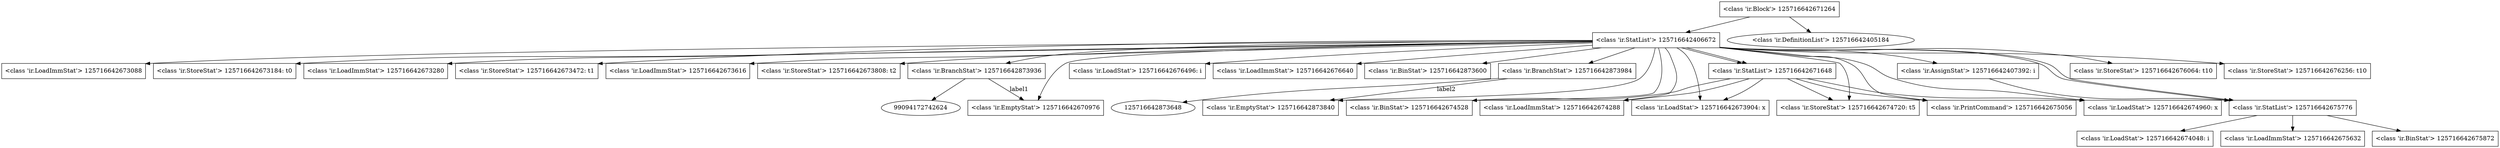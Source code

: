 digraph G {
125716642673088 [shape=box,label="<class 'ir.LoadImmStat'> 125716642673088" ];
125716642673184 [shape=box,label="<class 'ir.StoreStat'> 125716642673184: t0" ];
125716642673280 [shape=box,label="<class 'ir.LoadImmStat'> 125716642673280" ];
125716642673472 [shape=box,label="<class 'ir.StoreStat'> 125716642673472: t1" ];
125716642673616 [shape=box,label="<class 'ir.LoadImmStat'> 125716642673616" ];
125716642673808 [shape=box,label="<class 'ir.StoreStat'> 125716642673808: t2" ];
125716642670976 [shape=box,label="<class 'ir.EmptyStat'> 125716642670976" ];
125716642676496 [shape=box,label="<class 'ir.LoadStat'> 125716642676496: i" ];
125716642676640 [shape=box,label="<class 'ir.LoadImmStat'> 125716642676640" ];
125716642873600 [shape=box,label="<class 'ir.BinStat'> 125716642873600" ];
125716642873984 [shape=box,label="<class 'ir.BranchStat'> 125716642873984" ];
125716642873984 -> 125716642873840 [label=label2];
125716642873984 -> 125716642873648;
125716642673904 [shape=box,label="<class 'ir.LoadStat'> 125716642673904: x" ];
125716642674288 [shape=box,label="<class 'ir.LoadImmStat'> 125716642674288" ];
125716642674528 [shape=box,label="<class 'ir.BinStat'> 125716642674528" ];
125716642674720 [shape=box,label="<class 'ir.StoreStat'> 125716642674720: t5" ];
125716642674960 [shape=box,label="<class 'ir.LoadStat'> 125716642674960: x" ];
125716642675056 [shape=box,label="<class 'ir.PrintCommand'> 125716642675056" ];
125716642671648 [shape=box,label="<class 'ir.StatList'> 125716642671648" ];
125716642671648 -> 125716642673904 [pos=0];
125716642671648 -> 125716642674288 [pos=1];
125716642671648 -> 125716642674528 [pos=2];
125716642671648 -> 125716642674720 [pos=3];
125716642671648 -> 125716642674960 [pos=4];
125716642671648 -> 125716642675056 [pos=5];
125716642674048 [shape=box,label="<class 'ir.LoadStat'> 125716642674048: i" ];
125716642675632 [shape=box,label="<class 'ir.LoadImmStat'> 125716642675632" ];
125716642675872 [shape=box,label="<class 'ir.BinStat'> 125716642675872" ];
125716642675776 [shape=box,label="<class 'ir.StatList'> 125716642675776" ];
125716642675776 -> 125716642674048 [pos=0];
125716642675776 -> 125716642675632 [pos=1];
125716642675776 -> 125716642675872 [pos=2];
125716642676064 [shape=box,label="<class 'ir.StoreStat'> 125716642676064: t10" ];
125716642676256 [shape=box,label="<class 'ir.StoreStat'> 125716642676256: t10" ];
125716642407392 [shape=box,label="<class 'ir.AssignStat'> 125716642407392: i" ];
125716642407392 -> 125716642675776;
125716642873936 [shape=box,label="<class 'ir.BranchStat'> 125716642873936" ];
125716642873936 -> 125716642670976 [label=label1];
125716642873936 -> 99094172742624;
125716642873840 [shape=box,label="<class 'ir.EmptyStat'> 125716642873840" ];
125716642406672 [shape=box,label="<class 'ir.StatList'> 125716642406672" ];
125716642406672 -> 125716642673088 [pos=0];
125716642406672 -> 125716642673184 [pos=1];
125716642406672 -> 125716642673280 [pos=2];
125716642406672 -> 125716642673472 [pos=3];
125716642406672 -> 125716642673616 [pos=4];
125716642406672 -> 125716642673808 [pos=5];
125716642406672 -> 125716642670976 [pos=6];
125716642406672 -> 125716642676496 [pos=7];
125716642406672 -> 125716642676640 [pos=8];
125716642406672 -> 125716642873600 [pos=9];
125716642406672 -> 125716642873984 [pos=10];
125716642406672 -> 125716642671648 [pos=11];
125716642406672 -> 125716642675776 [pos=12];
125716642406672 -> 125716642676064 [pos=13];
125716642406672 -> 125716642671648 [pos=11];
125716642406672 -> 125716642675776 [pos=12];
125716642406672 -> 125716642676256 [pos=16];
125716642406672 -> 125716642407392 [pos=17];
125716642406672 -> 125716642873936 [pos=18];
125716642406672 -> 125716642873840 [pos=19];
125716642406672 -> 125716642673904 [pos=20];
125716642406672 -> 125716642674288 [pos=21];
125716642406672 -> 125716642674528 [pos=22];
125716642406672 -> 125716642674720 [pos=23];
125716642406672 -> 125716642674960 [pos=24];
125716642406672 -> 125716642675056 [pos=25];
125716642405184 [label="<class 'ir.DefinitionList'> 125716642405184" ];
125716642671264 [shape=box,label="<class 'ir.Block'> 125716642671264" ];
125716642671264 -> 125716642406672;
125716642671264 -> 125716642405184;
}
